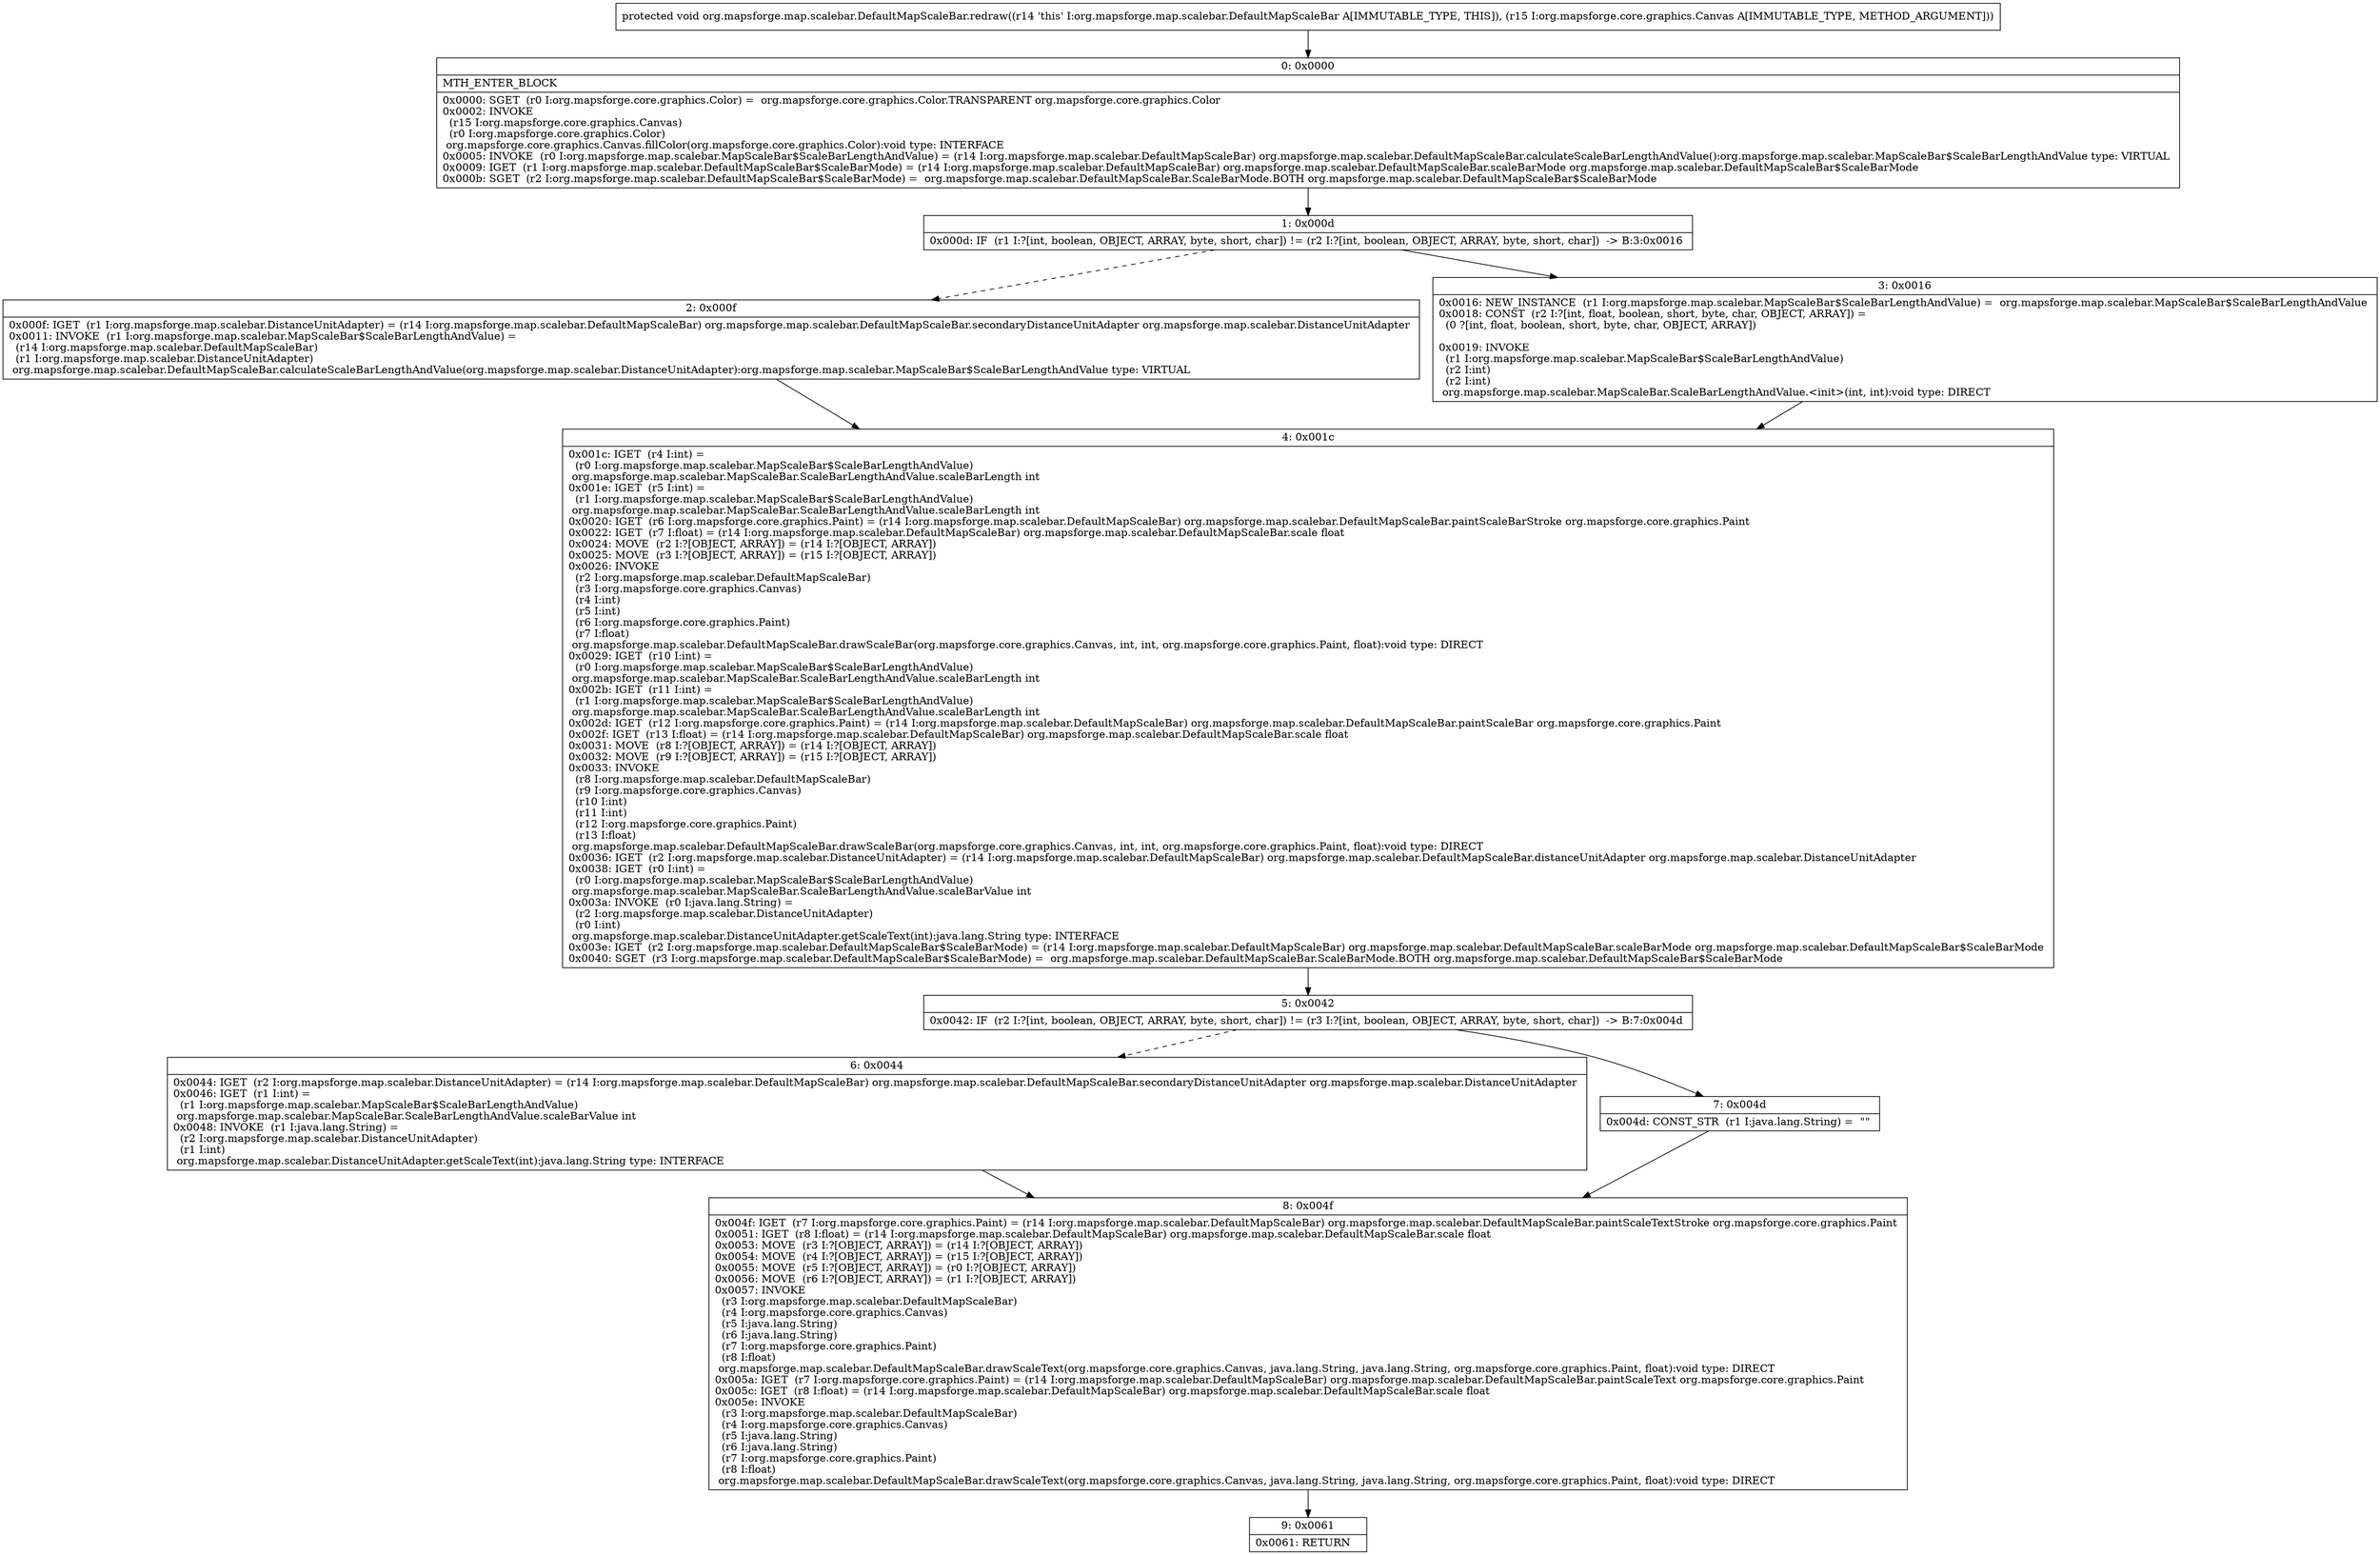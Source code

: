 digraph "CFG fororg.mapsforge.map.scalebar.DefaultMapScaleBar.redraw(Lorg\/mapsforge\/core\/graphics\/Canvas;)V" {
Node_0 [shape=record,label="{0\:\ 0x0000|MTH_ENTER_BLOCK\l|0x0000: SGET  (r0 I:org.mapsforge.core.graphics.Color) =  org.mapsforge.core.graphics.Color.TRANSPARENT org.mapsforge.core.graphics.Color \l0x0002: INVOKE  \l  (r15 I:org.mapsforge.core.graphics.Canvas)\l  (r0 I:org.mapsforge.core.graphics.Color)\l org.mapsforge.core.graphics.Canvas.fillColor(org.mapsforge.core.graphics.Color):void type: INTERFACE \l0x0005: INVOKE  (r0 I:org.mapsforge.map.scalebar.MapScaleBar$ScaleBarLengthAndValue) = (r14 I:org.mapsforge.map.scalebar.DefaultMapScaleBar) org.mapsforge.map.scalebar.DefaultMapScaleBar.calculateScaleBarLengthAndValue():org.mapsforge.map.scalebar.MapScaleBar$ScaleBarLengthAndValue type: VIRTUAL \l0x0009: IGET  (r1 I:org.mapsforge.map.scalebar.DefaultMapScaleBar$ScaleBarMode) = (r14 I:org.mapsforge.map.scalebar.DefaultMapScaleBar) org.mapsforge.map.scalebar.DefaultMapScaleBar.scaleBarMode org.mapsforge.map.scalebar.DefaultMapScaleBar$ScaleBarMode \l0x000b: SGET  (r2 I:org.mapsforge.map.scalebar.DefaultMapScaleBar$ScaleBarMode) =  org.mapsforge.map.scalebar.DefaultMapScaleBar.ScaleBarMode.BOTH org.mapsforge.map.scalebar.DefaultMapScaleBar$ScaleBarMode \l}"];
Node_1 [shape=record,label="{1\:\ 0x000d|0x000d: IF  (r1 I:?[int, boolean, OBJECT, ARRAY, byte, short, char]) != (r2 I:?[int, boolean, OBJECT, ARRAY, byte, short, char])  \-\> B:3:0x0016 \l}"];
Node_2 [shape=record,label="{2\:\ 0x000f|0x000f: IGET  (r1 I:org.mapsforge.map.scalebar.DistanceUnitAdapter) = (r14 I:org.mapsforge.map.scalebar.DefaultMapScaleBar) org.mapsforge.map.scalebar.DefaultMapScaleBar.secondaryDistanceUnitAdapter org.mapsforge.map.scalebar.DistanceUnitAdapter \l0x0011: INVOKE  (r1 I:org.mapsforge.map.scalebar.MapScaleBar$ScaleBarLengthAndValue) = \l  (r14 I:org.mapsforge.map.scalebar.DefaultMapScaleBar)\l  (r1 I:org.mapsforge.map.scalebar.DistanceUnitAdapter)\l org.mapsforge.map.scalebar.DefaultMapScaleBar.calculateScaleBarLengthAndValue(org.mapsforge.map.scalebar.DistanceUnitAdapter):org.mapsforge.map.scalebar.MapScaleBar$ScaleBarLengthAndValue type: VIRTUAL \l}"];
Node_3 [shape=record,label="{3\:\ 0x0016|0x0016: NEW_INSTANCE  (r1 I:org.mapsforge.map.scalebar.MapScaleBar$ScaleBarLengthAndValue) =  org.mapsforge.map.scalebar.MapScaleBar$ScaleBarLengthAndValue \l0x0018: CONST  (r2 I:?[int, float, boolean, short, byte, char, OBJECT, ARRAY]) = \l  (0 ?[int, float, boolean, short, byte, char, OBJECT, ARRAY])\l \l0x0019: INVOKE  \l  (r1 I:org.mapsforge.map.scalebar.MapScaleBar$ScaleBarLengthAndValue)\l  (r2 I:int)\l  (r2 I:int)\l org.mapsforge.map.scalebar.MapScaleBar.ScaleBarLengthAndValue.\<init\>(int, int):void type: DIRECT \l}"];
Node_4 [shape=record,label="{4\:\ 0x001c|0x001c: IGET  (r4 I:int) = \l  (r0 I:org.mapsforge.map.scalebar.MapScaleBar$ScaleBarLengthAndValue)\l org.mapsforge.map.scalebar.MapScaleBar.ScaleBarLengthAndValue.scaleBarLength int \l0x001e: IGET  (r5 I:int) = \l  (r1 I:org.mapsforge.map.scalebar.MapScaleBar$ScaleBarLengthAndValue)\l org.mapsforge.map.scalebar.MapScaleBar.ScaleBarLengthAndValue.scaleBarLength int \l0x0020: IGET  (r6 I:org.mapsforge.core.graphics.Paint) = (r14 I:org.mapsforge.map.scalebar.DefaultMapScaleBar) org.mapsforge.map.scalebar.DefaultMapScaleBar.paintScaleBarStroke org.mapsforge.core.graphics.Paint \l0x0022: IGET  (r7 I:float) = (r14 I:org.mapsforge.map.scalebar.DefaultMapScaleBar) org.mapsforge.map.scalebar.DefaultMapScaleBar.scale float \l0x0024: MOVE  (r2 I:?[OBJECT, ARRAY]) = (r14 I:?[OBJECT, ARRAY]) \l0x0025: MOVE  (r3 I:?[OBJECT, ARRAY]) = (r15 I:?[OBJECT, ARRAY]) \l0x0026: INVOKE  \l  (r2 I:org.mapsforge.map.scalebar.DefaultMapScaleBar)\l  (r3 I:org.mapsforge.core.graphics.Canvas)\l  (r4 I:int)\l  (r5 I:int)\l  (r6 I:org.mapsforge.core.graphics.Paint)\l  (r7 I:float)\l org.mapsforge.map.scalebar.DefaultMapScaleBar.drawScaleBar(org.mapsforge.core.graphics.Canvas, int, int, org.mapsforge.core.graphics.Paint, float):void type: DIRECT \l0x0029: IGET  (r10 I:int) = \l  (r0 I:org.mapsforge.map.scalebar.MapScaleBar$ScaleBarLengthAndValue)\l org.mapsforge.map.scalebar.MapScaleBar.ScaleBarLengthAndValue.scaleBarLength int \l0x002b: IGET  (r11 I:int) = \l  (r1 I:org.mapsforge.map.scalebar.MapScaleBar$ScaleBarLengthAndValue)\l org.mapsforge.map.scalebar.MapScaleBar.ScaleBarLengthAndValue.scaleBarLength int \l0x002d: IGET  (r12 I:org.mapsforge.core.graphics.Paint) = (r14 I:org.mapsforge.map.scalebar.DefaultMapScaleBar) org.mapsforge.map.scalebar.DefaultMapScaleBar.paintScaleBar org.mapsforge.core.graphics.Paint \l0x002f: IGET  (r13 I:float) = (r14 I:org.mapsforge.map.scalebar.DefaultMapScaleBar) org.mapsforge.map.scalebar.DefaultMapScaleBar.scale float \l0x0031: MOVE  (r8 I:?[OBJECT, ARRAY]) = (r14 I:?[OBJECT, ARRAY]) \l0x0032: MOVE  (r9 I:?[OBJECT, ARRAY]) = (r15 I:?[OBJECT, ARRAY]) \l0x0033: INVOKE  \l  (r8 I:org.mapsforge.map.scalebar.DefaultMapScaleBar)\l  (r9 I:org.mapsforge.core.graphics.Canvas)\l  (r10 I:int)\l  (r11 I:int)\l  (r12 I:org.mapsforge.core.graphics.Paint)\l  (r13 I:float)\l org.mapsforge.map.scalebar.DefaultMapScaleBar.drawScaleBar(org.mapsforge.core.graphics.Canvas, int, int, org.mapsforge.core.graphics.Paint, float):void type: DIRECT \l0x0036: IGET  (r2 I:org.mapsforge.map.scalebar.DistanceUnitAdapter) = (r14 I:org.mapsforge.map.scalebar.DefaultMapScaleBar) org.mapsforge.map.scalebar.DefaultMapScaleBar.distanceUnitAdapter org.mapsforge.map.scalebar.DistanceUnitAdapter \l0x0038: IGET  (r0 I:int) = \l  (r0 I:org.mapsforge.map.scalebar.MapScaleBar$ScaleBarLengthAndValue)\l org.mapsforge.map.scalebar.MapScaleBar.ScaleBarLengthAndValue.scaleBarValue int \l0x003a: INVOKE  (r0 I:java.lang.String) = \l  (r2 I:org.mapsforge.map.scalebar.DistanceUnitAdapter)\l  (r0 I:int)\l org.mapsforge.map.scalebar.DistanceUnitAdapter.getScaleText(int):java.lang.String type: INTERFACE \l0x003e: IGET  (r2 I:org.mapsforge.map.scalebar.DefaultMapScaleBar$ScaleBarMode) = (r14 I:org.mapsforge.map.scalebar.DefaultMapScaleBar) org.mapsforge.map.scalebar.DefaultMapScaleBar.scaleBarMode org.mapsforge.map.scalebar.DefaultMapScaleBar$ScaleBarMode \l0x0040: SGET  (r3 I:org.mapsforge.map.scalebar.DefaultMapScaleBar$ScaleBarMode) =  org.mapsforge.map.scalebar.DefaultMapScaleBar.ScaleBarMode.BOTH org.mapsforge.map.scalebar.DefaultMapScaleBar$ScaleBarMode \l}"];
Node_5 [shape=record,label="{5\:\ 0x0042|0x0042: IF  (r2 I:?[int, boolean, OBJECT, ARRAY, byte, short, char]) != (r3 I:?[int, boolean, OBJECT, ARRAY, byte, short, char])  \-\> B:7:0x004d \l}"];
Node_6 [shape=record,label="{6\:\ 0x0044|0x0044: IGET  (r2 I:org.mapsforge.map.scalebar.DistanceUnitAdapter) = (r14 I:org.mapsforge.map.scalebar.DefaultMapScaleBar) org.mapsforge.map.scalebar.DefaultMapScaleBar.secondaryDistanceUnitAdapter org.mapsforge.map.scalebar.DistanceUnitAdapter \l0x0046: IGET  (r1 I:int) = \l  (r1 I:org.mapsforge.map.scalebar.MapScaleBar$ScaleBarLengthAndValue)\l org.mapsforge.map.scalebar.MapScaleBar.ScaleBarLengthAndValue.scaleBarValue int \l0x0048: INVOKE  (r1 I:java.lang.String) = \l  (r2 I:org.mapsforge.map.scalebar.DistanceUnitAdapter)\l  (r1 I:int)\l org.mapsforge.map.scalebar.DistanceUnitAdapter.getScaleText(int):java.lang.String type: INTERFACE \l}"];
Node_7 [shape=record,label="{7\:\ 0x004d|0x004d: CONST_STR  (r1 I:java.lang.String) =  \"\" \l}"];
Node_8 [shape=record,label="{8\:\ 0x004f|0x004f: IGET  (r7 I:org.mapsforge.core.graphics.Paint) = (r14 I:org.mapsforge.map.scalebar.DefaultMapScaleBar) org.mapsforge.map.scalebar.DefaultMapScaleBar.paintScaleTextStroke org.mapsforge.core.graphics.Paint \l0x0051: IGET  (r8 I:float) = (r14 I:org.mapsforge.map.scalebar.DefaultMapScaleBar) org.mapsforge.map.scalebar.DefaultMapScaleBar.scale float \l0x0053: MOVE  (r3 I:?[OBJECT, ARRAY]) = (r14 I:?[OBJECT, ARRAY]) \l0x0054: MOVE  (r4 I:?[OBJECT, ARRAY]) = (r15 I:?[OBJECT, ARRAY]) \l0x0055: MOVE  (r5 I:?[OBJECT, ARRAY]) = (r0 I:?[OBJECT, ARRAY]) \l0x0056: MOVE  (r6 I:?[OBJECT, ARRAY]) = (r1 I:?[OBJECT, ARRAY]) \l0x0057: INVOKE  \l  (r3 I:org.mapsforge.map.scalebar.DefaultMapScaleBar)\l  (r4 I:org.mapsforge.core.graphics.Canvas)\l  (r5 I:java.lang.String)\l  (r6 I:java.lang.String)\l  (r7 I:org.mapsforge.core.graphics.Paint)\l  (r8 I:float)\l org.mapsforge.map.scalebar.DefaultMapScaleBar.drawScaleText(org.mapsforge.core.graphics.Canvas, java.lang.String, java.lang.String, org.mapsforge.core.graphics.Paint, float):void type: DIRECT \l0x005a: IGET  (r7 I:org.mapsforge.core.graphics.Paint) = (r14 I:org.mapsforge.map.scalebar.DefaultMapScaleBar) org.mapsforge.map.scalebar.DefaultMapScaleBar.paintScaleText org.mapsforge.core.graphics.Paint \l0x005c: IGET  (r8 I:float) = (r14 I:org.mapsforge.map.scalebar.DefaultMapScaleBar) org.mapsforge.map.scalebar.DefaultMapScaleBar.scale float \l0x005e: INVOKE  \l  (r3 I:org.mapsforge.map.scalebar.DefaultMapScaleBar)\l  (r4 I:org.mapsforge.core.graphics.Canvas)\l  (r5 I:java.lang.String)\l  (r6 I:java.lang.String)\l  (r7 I:org.mapsforge.core.graphics.Paint)\l  (r8 I:float)\l org.mapsforge.map.scalebar.DefaultMapScaleBar.drawScaleText(org.mapsforge.core.graphics.Canvas, java.lang.String, java.lang.String, org.mapsforge.core.graphics.Paint, float):void type: DIRECT \l}"];
Node_9 [shape=record,label="{9\:\ 0x0061|0x0061: RETURN   \l}"];
MethodNode[shape=record,label="{protected void org.mapsforge.map.scalebar.DefaultMapScaleBar.redraw((r14 'this' I:org.mapsforge.map.scalebar.DefaultMapScaleBar A[IMMUTABLE_TYPE, THIS]), (r15 I:org.mapsforge.core.graphics.Canvas A[IMMUTABLE_TYPE, METHOD_ARGUMENT])) }"];
MethodNode -> Node_0;
Node_0 -> Node_1;
Node_1 -> Node_2[style=dashed];
Node_1 -> Node_3;
Node_2 -> Node_4;
Node_3 -> Node_4;
Node_4 -> Node_5;
Node_5 -> Node_6[style=dashed];
Node_5 -> Node_7;
Node_6 -> Node_8;
Node_7 -> Node_8;
Node_8 -> Node_9;
}


